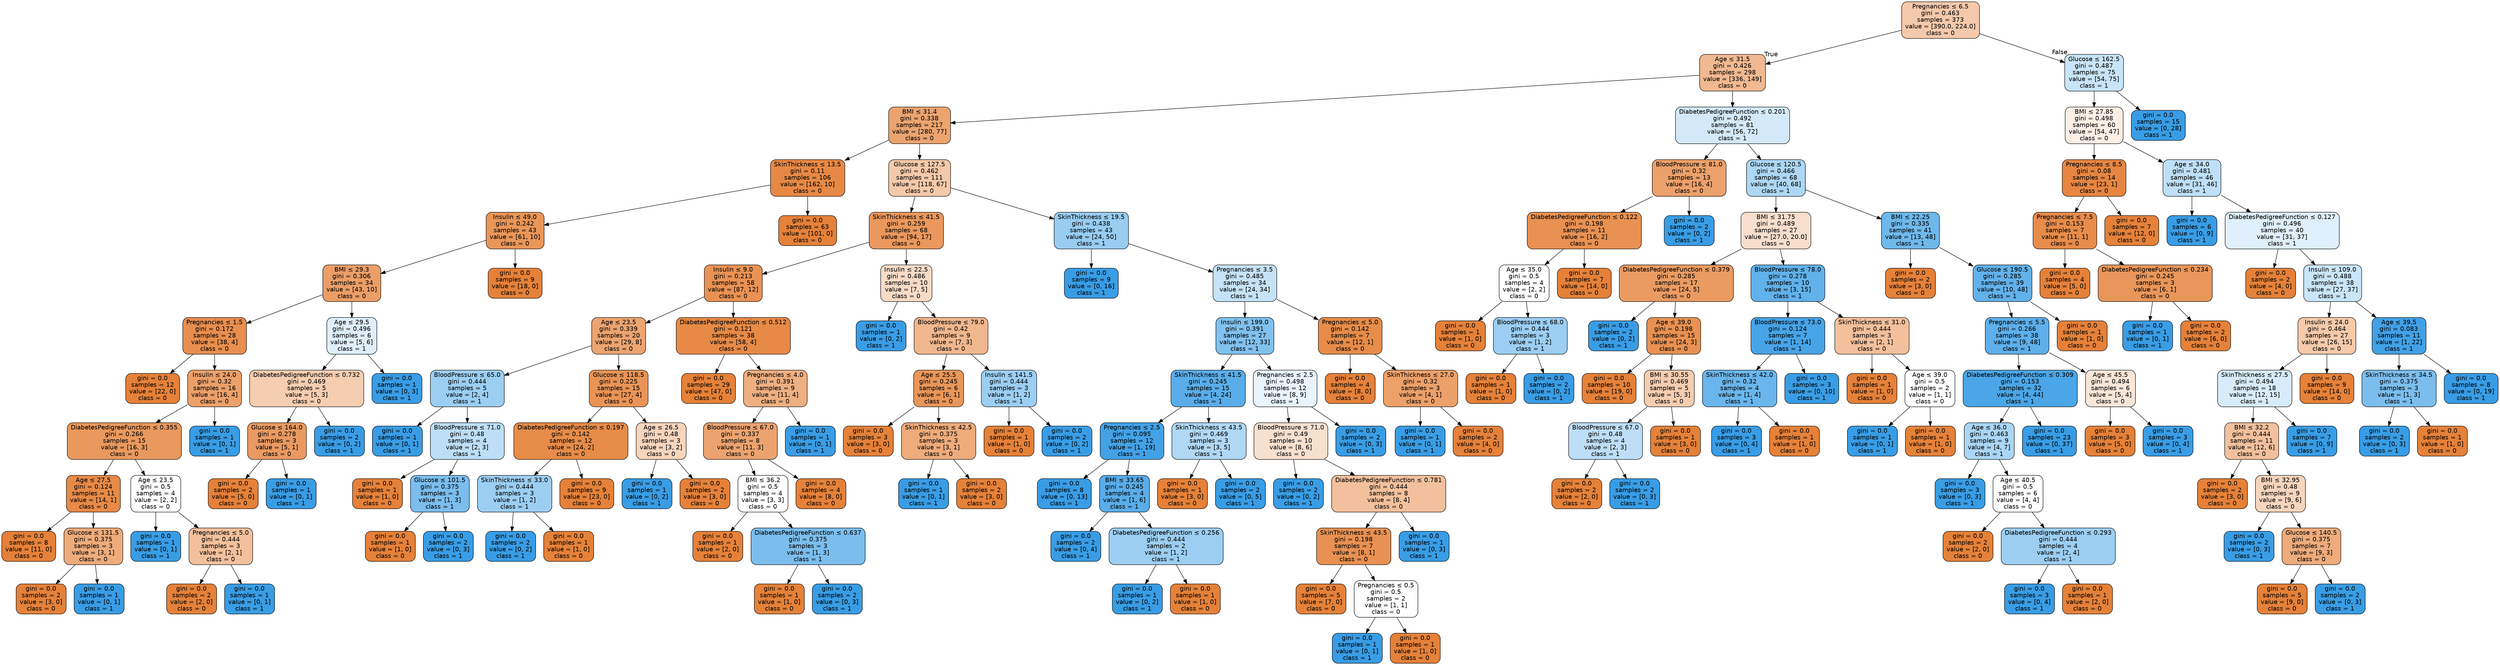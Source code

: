 digraph Tree {
node [shape=box, style="filled, rounded", color="black", fontname="helvetica"] ;
edge [fontname="helvetica"] ;
0 [label=<Pregnancies &le; 6.5<br/>gini = 0.463<br/>samples = 373<br/>value = [390.0, 224.0]<br/>class = 0>, fillcolor="#f4c9ab"] ;
1 [label=<Age &le; 31.5<br/>gini = 0.426<br/>samples = 298<br/>value = [336, 149]<br/>class = 0>, fillcolor="#f1b991"] ;
0 -> 1 [labeldistance=2.5, labelangle=45, headlabel="True"] ;
2 [label=<BMI &le; 31.4<br/>gini = 0.338<br/>samples = 217<br/>value = [280, 77]<br/>class = 0>, fillcolor="#eca46f"] ;
1 -> 2 ;
3 [label=<SkinThickness &le; 13.5<br/>gini = 0.11<br/>samples = 106<br/>value = [162, 10]<br/>class = 0>, fillcolor="#e78945"] ;
2 -> 3 ;
4 [label=<Insulin &le; 49.0<br/>gini = 0.242<br/>samples = 43<br/>value = [61, 10]<br/>class = 0>, fillcolor="#e99659"] ;
3 -> 4 ;
5 [label=<BMI &le; 29.3<br/>gini = 0.306<br/>samples = 34<br/>value = [43, 10]<br/>class = 0>, fillcolor="#eb9e67"] ;
4 -> 5 ;
6 [label=<Pregnancies &le; 1.5<br/>gini = 0.172<br/>samples = 28<br/>value = [38, 4]<br/>class = 0>, fillcolor="#e88e4e"] ;
5 -> 6 ;
7 [label=<gini = 0.0<br/>samples = 12<br/>value = [22, 0]<br/>class = 0>, fillcolor="#e58139"] ;
6 -> 7 ;
8 [label=<Insulin &le; 24.0<br/>gini = 0.32<br/>samples = 16<br/>value = [16, 4]<br/>class = 0>, fillcolor="#eca06a"] ;
6 -> 8 ;
9 [label=<DiabetesPedigreeFunction &le; 0.355<br/>gini = 0.266<br/>samples = 15<br/>value = [16, 3]<br/>class = 0>, fillcolor="#ea995e"] ;
8 -> 9 ;
10 [label=<Age &le; 27.5<br/>gini = 0.124<br/>samples = 11<br/>value = [14, 1]<br/>class = 0>, fillcolor="#e78a47"] ;
9 -> 10 ;
11 [label=<gini = 0.0<br/>samples = 8<br/>value = [11, 0]<br/>class = 0>, fillcolor="#e58139"] ;
10 -> 11 ;
12 [label=<Glucose &le; 131.5<br/>gini = 0.375<br/>samples = 3<br/>value = [3, 1]<br/>class = 0>, fillcolor="#eeab7b"] ;
10 -> 12 ;
13 [label=<gini = 0.0<br/>samples = 2<br/>value = [3, 0]<br/>class = 0>, fillcolor="#e58139"] ;
12 -> 13 ;
14 [label=<gini = 0.0<br/>samples = 1<br/>value = [0, 1]<br/>class = 1>, fillcolor="#399de5"] ;
12 -> 14 ;
15 [label=<Age &le; 23.5<br/>gini = 0.5<br/>samples = 4<br/>value = [2, 2]<br/>class = 0>, fillcolor="#ffffff"] ;
9 -> 15 ;
16 [label=<gini = 0.0<br/>samples = 1<br/>value = [0, 1]<br/>class = 1>, fillcolor="#399de5"] ;
15 -> 16 ;
17 [label=<Pregnancies &le; 5.0<br/>gini = 0.444<br/>samples = 3<br/>value = [2, 1]<br/>class = 0>, fillcolor="#f2c09c"] ;
15 -> 17 ;
18 [label=<gini = 0.0<br/>samples = 2<br/>value = [2, 0]<br/>class = 0>, fillcolor="#e58139"] ;
17 -> 18 ;
19 [label=<gini = 0.0<br/>samples = 1<br/>value = [0, 1]<br/>class = 1>, fillcolor="#399de5"] ;
17 -> 19 ;
20 [label=<gini = 0.0<br/>samples = 1<br/>value = [0, 1]<br/>class = 1>, fillcolor="#399de5"] ;
8 -> 20 ;
21 [label=<Age &le; 29.5<br/>gini = 0.496<br/>samples = 6<br/>value = [5, 6]<br/>class = 1>, fillcolor="#deeffb"] ;
5 -> 21 ;
22 [label=<DiabetesPedigreeFunction &le; 0.732<br/>gini = 0.469<br/>samples = 5<br/>value = [5, 3]<br/>class = 0>, fillcolor="#f5cdb0"] ;
21 -> 22 ;
23 [label=<Glucose &le; 164.0<br/>gini = 0.278<br/>samples = 3<br/>value = [5, 1]<br/>class = 0>, fillcolor="#ea9a61"] ;
22 -> 23 ;
24 [label=<gini = 0.0<br/>samples = 2<br/>value = [5, 0]<br/>class = 0>, fillcolor="#e58139"] ;
23 -> 24 ;
25 [label=<gini = 0.0<br/>samples = 1<br/>value = [0, 1]<br/>class = 1>, fillcolor="#399de5"] ;
23 -> 25 ;
26 [label=<gini = 0.0<br/>samples = 2<br/>value = [0, 2]<br/>class = 1>, fillcolor="#399de5"] ;
22 -> 26 ;
27 [label=<gini = 0.0<br/>samples = 1<br/>value = [0, 3]<br/>class = 1>, fillcolor="#399de5"] ;
21 -> 27 ;
28 [label=<gini = 0.0<br/>samples = 9<br/>value = [18, 0]<br/>class = 0>, fillcolor="#e58139"] ;
4 -> 28 ;
29 [label=<gini = 0.0<br/>samples = 63<br/>value = [101, 0]<br/>class = 0>, fillcolor="#e58139"] ;
3 -> 29 ;
30 [label=<Glucose &le; 127.5<br/>gini = 0.462<br/>samples = 111<br/>value = [118, 67]<br/>class = 0>, fillcolor="#f4c9a9"] ;
2 -> 30 ;
31 [label=<SkinThickness &le; 41.5<br/>gini = 0.259<br/>samples = 68<br/>value = [94, 17]<br/>class = 0>, fillcolor="#ea985d"] ;
30 -> 31 ;
32 [label=<Insulin &le; 9.0<br/>gini = 0.213<br/>samples = 58<br/>value = [87, 12]<br/>class = 0>, fillcolor="#e99254"] ;
31 -> 32 ;
33 [label=<Age &le; 23.5<br/>gini = 0.339<br/>samples = 20<br/>value = [29, 8]<br/>class = 0>, fillcolor="#eca470"] ;
32 -> 33 ;
34 [label=<BloodPressure &le; 65.0<br/>gini = 0.444<br/>samples = 5<br/>value = [2, 4]<br/>class = 1>, fillcolor="#9ccef2"] ;
33 -> 34 ;
35 [label=<gini = 0.0<br/>samples = 1<br/>value = [0, 1]<br/>class = 1>, fillcolor="#399de5"] ;
34 -> 35 ;
36 [label=<BloodPressure &le; 71.0<br/>gini = 0.48<br/>samples = 4<br/>value = [2, 3]<br/>class = 1>, fillcolor="#bddef6"] ;
34 -> 36 ;
37 [label=<gini = 0.0<br/>samples = 1<br/>value = [1, 0]<br/>class = 0>, fillcolor="#e58139"] ;
36 -> 37 ;
38 [label=<Glucose &le; 101.5<br/>gini = 0.375<br/>samples = 3<br/>value = [1, 3]<br/>class = 1>, fillcolor="#7bbeee"] ;
36 -> 38 ;
39 [label=<gini = 0.0<br/>samples = 1<br/>value = [1, 0]<br/>class = 0>, fillcolor="#e58139"] ;
38 -> 39 ;
40 [label=<gini = 0.0<br/>samples = 2<br/>value = [0, 3]<br/>class = 1>, fillcolor="#399de5"] ;
38 -> 40 ;
41 [label=<Glucose &le; 118.5<br/>gini = 0.225<br/>samples = 15<br/>value = [27, 4]<br/>class = 0>, fillcolor="#e99456"] ;
33 -> 41 ;
42 [label=<DiabetesPedigreeFunction &le; 0.197<br/>gini = 0.142<br/>samples = 12<br/>value = [24, 2]<br/>class = 0>, fillcolor="#e78c49"] ;
41 -> 42 ;
43 [label=<SkinThickness &le; 33.0<br/>gini = 0.444<br/>samples = 3<br/>value = [1, 2]<br/>class = 1>, fillcolor="#9ccef2"] ;
42 -> 43 ;
44 [label=<gini = 0.0<br/>samples = 2<br/>value = [0, 2]<br/>class = 1>, fillcolor="#399de5"] ;
43 -> 44 ;
45 [label=<gini = 0.0<br/>samples = 1<br/>value = [1, 0]<br/>class = 0>, fillcolor="#e58139"] ;
43 -> 45 ;
46 [label=<gini = 0.0<br/>samples = 9<br/>value = [23, 0]<br/>class = 0>, fillcolor="#e58139"] ;
42 -> 46 ;
47 [label=<Age &le; 26.5<br/>gini = 0.48<br/>samples = 3<br/>value = [3, 2]<br/>class = 0>, fillcolor="#f6d5bd"] ;
41 -> 47 ;
48 [label=<gini = 0.0<br/>samples = 1<br/>value = [0, 2]<br/>class = 1>, fillcolor="#399de5"] ;
47 -> 48 ;
49 [label=<gini = 0.0<br/>samples = 2<br/>value = [3, 0]<br/>class = 0>, fillcolor="#e58139"] ;
47 -> 49 ;
50 [label=<DiabetesPedigreeFunction &le; 0.512<br/>gini = 0.121<br/>samples = 38<br/>value = [58, 4]<br/>class = 0>, fillcolor="#e78a47"] ;
32 -> 50 ;
51 [label=<gini = 0.0<br/>samples = 29<br/>value = [47, 0]<br/>class = 0>, fillcolor="#e58139"] ;
50 -> 51 ;
52 [label=<Pregnancies &le; 4.0<br/>gini = 0.391<br/>samples = 9<br/>value = [11, 4]<br/>class = 0>, fillcolor="#eeaf81"] ;
50 -> 52 ;
53 [label=<BloodPressure &le; 67.0<br/>gini = 0.337<br/>samples = 8<br/>value = [11, 3]<br/>class = 0>, fillcolor="#eca36f"] ;
52 -> 53 ;
54 [label=<BMI &le; 36.2<br/>gini = 0.5<br/>samples = 4<br/>value = [3, 3]<br/>class = 0>, fillcolor="#ffffff"] ;
53 -> 54 ;
55 [label=<gini = 0.0<br/>samples = 1<br/>value = [2, 0]<br/>class = 0>, fillcolor="#e58139"] ;
54 -> 55 ;
56 [label=<DiabetesPedigreeFunction &le; 0.637<br/>gini = 0.375<br/>samples = 3<br/>value = [1, 3]<br/>class = 1>, fillcolor="#7bbeee"] ;
54 -> 56 ;
57 [label=<gini = 0.0<br/>samples = 1<br/>value = [1, 0]<br/>class = 0>, fillcolor="#e58139"] ;
56 -> 57 ;
58 [label=<gini = 0.0<br/>samples = 2<br/>value = [0, 3]<br/>class = 1>, fillcolor="#399de5"] ;
56 -> 58 ;
59 [label=<gini = 0.0<br/>samples = 4<br/>value = [8, 0]<br/>class = 0>, fillcolor="#e58139"] ;
53 -> 59 ;
60 [label=<gini = 0.0<br/>samples = 1<br/>value = [0, 1]<br/>class = 1>, fillcolor="#399de5"] ;
52 -> 60 ;
61 [label=<Insulin &le; 22.5<br/>gini = 0.486<br/>samples = 10<br/>value = [7, 5]<br/>class = 0>, fillcolor="#f8dbc6"] ;
31 -> 61 ;
62 [label=<gini = 0.0<br/>samples = 1<br/>value = [0, 2]<br/>class = 1>, fillcolor="#399de5"] ;
61 -> 62 ;
63 [label=<BloodPressure &le; 79.0<br/>gini = 0.42<br/>samples = 9<br/>value = [7, 3]<br/>class = 0>, fillcolor="#f0b78e"] ;
61 -> 63 ;
64 [label=<Age &le; 25.5<br/>gini = 0.245<br/>samples = 6<br/>value = [6, 1]<br/>class = 0>, fillcolor="#e9965a"] ;
63 -> 64 ;
65 [label=<gini = 0.0<br/>samples = 3<br/>value = [3, 0]<br/>class = 0>, fillcolor="#e58139"] ;
64 -> 65 ;
66 [label=<SkinThickness &le; 42.5<br/>gini = 0.375<br/>samples = 3<br/>value = [3, 1]<br/>class = 0>, fillcolor="#eeab7b"] ;
64 -> 66 ;
67 [label=<gini = 0.0<br/>samples = 1<br/>value = [0, 1]<br/>class = 1>, fillcolor="#399de5"] ;
66 -> 67 ;
68 [label=<gini = 0.0<br/>samples = 2<br/>value = [3, 0]<br/>class = 0>, fillcolor="#e58139"] ;
66 -> 68 ;
69 [label=<Insulin &le; 141.5<br/>gini = 0.444<br/>samples = 3<br/>value = [1, 2]<br/>class = 1>, fillcolor="#9ccef2"] ;
63 -> 69 ;
70 [label=<gini = 0.0<br/>samples = 1<br/>value = [1, 0]<br/>class = 0>, fillcolor="#e58139"] ;
69 -> 70 ;
71 [label=<gini = 0.0<br/>samples = 2<br/>value = [0, 2]<br/>class = 1>, fillcolor="#399de5"] ;
69 -> 71 ;
72 [label=<SkinThickness &le; 19.5<br/>gini = 0.438<br/>samples = 43<br/>value = [24, 50]<br/>class = 1>, fillcolor="#98ccf1"] ;
30 -> 72 ;
73 [label=<gini = 0.0<br/>samples = 9<br/>value = [0, 16]<br/>class = 1>, fillcolor="#399de5"] ;
72 -> 73 ;
74 [label=<Pregnancies &le; 3.5<br/>gini = 0.485<br/>samples = 34<br/>value = [24, 34]<br/>class = 1>, fillcolor="#c5e2f7"] ;
72 -> 74 ;
75 [label=<Insulin &le; 199.0<br/>gini = 0.391<br/>samples = 27<br/>value = [12, 33]<br/>class = 1>, fillcolor="#81c1ee"] ;
74 -> 75 ;
76 [label=<SkinThickness &le; 41.5<br/>gini = 0.245<br/>samples = 15<br/>value = [4, 24]<br/>class = 1>, fillcolor="#5aade9"] ;
75 -> 76 ;
77 [label=<Pregnancies &le; 2.5<br/>gini = 0.095<br/>samples = 12<br/>value = [1, 19]<br/>class = 1>, fillcolor="#43a2e6"] ;
76 -> 77 ;
78 [label=<gini = 0.0<br/>samples = 8<br/>value = [0, 13]<br/>class = 1>, fillcolor="#399de5"] ;
77 -> 78 ;
79 [label=<BMI &le; 33.65<br/>gini = 0.245<br/>samples = 4<br/>value = [1, 6]<br/>class = 1>, fillcolor="#5aade9"] ;
77 -> 79 ;
80 [label=<gini = 0.0<br/>samples = 2<br/>value = [0, 4]<br/>class = 1>, fillcolor="#399de5"] ;
79 -> 80 ;
81 [label=<DiabetesPedigreeFunction &le; 0.256<br/>gini = 0.444<br/>samples = 2<br/>value = [1, 2]<br/>class = 1>, fillcolor="#9ccef2"] ;
79 -> 81 ;
82 [label=<gini = 0.0<br/>samples = 1<br/>value = [0, 2]<br/>class = 1>, fillcolor="#399de5"] ;
81 -> 82 ;
83 [label=<gini = 0.0<br/>samples = 1<br/>value = [1, 0]<br/>class = 0>, fillcolor="#e58139"] ;
81 -> 83 ;
84 [label=<SkinThickness &le; 43.5<br/>gini = 0.469<br/>samples = 3<br/>value = [3, 5]<br/>class = 1>, fillcolor="#b0d8f5"] ;
76 -> 84 ;
85 [label=<gini = 0.0<br/>samples = 1<br/>value = [3, 0]<br/>class = 0>, fillcolor="#e58139"] ;
84 -> 85 ;
86 [label=<gini = 0.0<br/>samples = 2<br/>value = [0, 5]<br/>class = 1>, fillcolor="#399de5"] ;
84 -> 86 ;
87 [label=<Pregnancies &le; 2.5<br/>gini = 0.498<br/>samples = 12<br/>value = [8, 9]<br/>class = 1>, fillcolor="#e9f4fc"] ;
75 -> 87 ;
88 [label=<BloodPressure &le; 71.0<br/>gini = 0.49<br/>samples = 10<br/>value = [8, 6]<br/>class = 0>, fillcolor="#f8e0ce"] ;
87 -> 88 ;
89 [label=<gini = 0.0<br/>samples = 2<br/>value = [0, 2]<br/>class = 1>, fillcolor="#399de5"] ;
88 -> 89 ;
90 [label=<DiabetesPedigreeFunction &le; 0.781<br/>gini = 0.444<br/>samples = 8<br/>value = [8, 4]<br/>class = 0>, fillcolor="#f2c09c"] ;
88 -> 90 ;
91 [label=<SkinThickness &le; 43.5<br/>gini = 0.198<br/>samples = 7<br/>value = [8, 1]<br/>class = 0>, fillcolor="#e89152"] ;
90 -> 91 ;
92 [label=<gini = 0.0<br/>samples = 5<br/>value = [7, 0]<br/>class = 0>, fillcolor="#e58139"] ;
91 -> 92 ;
93 [label=<Pregnancies &le; 0.5<br/>gini = 0.5<br/>samples = 2<br/>value = [1, 1]<br/>class = 0>, fillcolor="#ffffff"] ;
91 -> 93 ;
94 [label=<gini = 0.0<br/>samples = 1<br/>value = [0, 1]<br/>class = 1>, fillcolor="#399de5"] ;
93 -> 94 ;
95 [label=<gini = 0.0<br/>samples = 1<br/>value = [1, 0]<br/>class = 0>, fillcolor="#e58139"] ;
93 -> 95 ;
96 [label=<gini = 0.0<br/>samples = 1<br/>value = [0, 3]<br/>class = 1>, fillcolor="#399de5"] ;
90 -> 96 ;
97 [label=<gini = 0.0<br/>samples = 2<br/>value = [0, 3]<br/>class = 1>, fillcolor="#399de5"] ;
87 -> 97 ;
98 [label=<Pregnancies &le; 5.0<br/>gini = 0.142<br/>samples = 7<br/>value = [12, 1]<br/>class = 0>, fillcolor="#e78c49"] ;
74 -> 98 ;
99 [label=<gini = 0.0<br/>samples = 4<br/>value = [8, 0]<br/>class = 0>, fillcolor="#e58139"] ;
98 -> 99 ;
100 [label=<SkinThickness &le; 27.0<br/>gini = 0.32<br/>samples = 3<br/>value = [4, 1]<br/>class = 0>, fillcolor="#eca06a"] ;
98 -> 100 ;
101 [label=<gini = 0.0<br/>samples = 1<br/>value = [0, 1]<br/>class = 1>, fillcolor="#399de5"] ;
100 -> 101 ;
102 [label=<gini = 0.0<br/>samples = 2<br/>value = [4, 0]<br/>class = 0>, fillcolor="#e58139"] ;
100 -> 102 ;
103 [label=<DiabetesPedigreeFunction &le; 0.201<br/>gini = 0.492<br/>samples = 81<br/>value = [56, 72]<br/>class = 1>, fillcolor="#d3e9f9"] ;
1 -> 103 ;
104 [label=<BloodPressure &le; 81.0<br/>gini = 0.32<br/>samples = 13<br/>value = [16, 4]<br/>class = 0>, fillcolor="#eca06a"] ;
103 -> 104 ;
105 [label=<DiabetesPedigreeFunction &le; 0.122<br/>gini = 0.198<br/>samples = 11<br/>value = [16, 2]<br/>class = 0>, fillcolor="#e89152"] ;
104 -> 105 ;
106 [label=<Age &le; 35.0<br/>gini = 0.5<br/>samples = 4<br/>value = [2, 2]<br/>class = 0>, fillcolor="#ffffff"] ;
105 -> 106 ;
107 [label=<gini = 0.0<br/>samples = 1<br/>value = [1, 0]<br/>class = 0>, fillcolor="#e58139"] ;
106 -> 107 ;
108 [label=<BloodPressure &le; 68.0<br/>gini = 0.444<br/>samples = 3<br/>value = [1, 2]<br/>class = 1>, fillcolor="#9ccef2"] ;
106 -> 108 ;
109 [label=<gini = 0.0<br/>samples = 1<br/>value = [1, 0]<br/>class = 0>, fillcolor="#e58139"] ;
108 -> 109 ;
110 [label=<gini = 0.0<br/>samples = 2<br/>value = [0, 2]<br/>class = 1>, fillcolor="#399de5"] ;
108 -> 110 ;
111 [label=<gini = 0.0<br/>samples = 7<br/>value = [14, 0]<br/>class = 0>, fillcolor="#e58139"] ;
105 -> 111 ;
112 [label=<gini = 0.0<br/>samples = 2<br/>value = [0, 2]<br/>class = 1>, fillcolor="#399de5"] ;
104 -> 112 ;
113 [label=<Glucose &le; 120.5<br/>gini = 0.466<br/>samples = 68<br/>value = [40, 68]<br/>class = 1>, fillcolor="#add7f4"] ;
103 -> 113 ;
114 [label=<BMI &le; 31.75<br/>gini = 0.489<br/>samples = 27<br/>value = [27.0, 20.0]<br/>class = 0>, fillcolor="#f8decc"] ;
113 -> 114 ;
115 [label=<DiabetesPedigreeFunction &le; 0.379<br/>gini = 0.285<br/>samples = 17<br/>value = [24, 5]<br/>class = 0>, fillcolor="#ea9b62"] ;
114 -> 115 ;
116 [label=<gini = 0.0<br/>samples = 2<br/>value = [0, 2]<br/>class = 1>, fillcolor="#399de5"] ;
115 -> 116 ;
117 [label=<Age &le; 39.0<br/>gini = 0.198<br/>samples = 15<br/>value = [24, 3]<br/>class = 0>, fillcolor="#e89152"] ;
115 -> 117 ;
118 [label=<gini = 0.0<br/>samples = 10<br/>value = [19, 0]<br/>class = 0>, fillcolor="#e58139"] ;
117 -> 118 ;
119 [label=<BMI &le; 30.55<br/>gini = 0.469<br/>samples = 5<br/>value = [5, 3]<br/>class = 0>, fillcolor="#f5cdb0"] ;
117 -> 119 ;
120 [label=<BloodPressure &le; 67.0<br/>gini = 0.48<br/>samples = 4<br/>value = [2, 3]<br/>class = 1>, fillcolor="#bddef6"] ;
119 -> 120 ;
121 [label=<gini = 0.0<br/>samples = 2<br/>value = [2, 0]<br/>class = 0>, fillcolor="#e58139"] ;
120 -> 121 ;
122 [label=<gini = 0.0<br/>samples = 2<br/>value = [0, 3]<br/>class = 1>, fillcolor="#399de5"] ;
120 -> 122 ;
123 [label=<gini = 0.0<br/>samples = 1<br/>value = [3, 0]<br/>class = 0>, fillcolor="#e58139"] ;
119 -> 123 ;
124 [label=<BloodPressure &le; 78.0<br/>gini = 0.278<br/>samples = 10<br/>value = [3, 15]<br/>class = 1>, fillcolor="#61b1ea"] ;
114 -> 124 ;
125 [label=<BloodPressure &le; 73.0<br/>gini = 0.124<br/>samples = 7<br/>value = [1, 14]<br/>class = 1>, fillcolor="#47a4e7"] ;
124 -> 125 ;
126 [label=<SkinThickness &le; 42.0<br/>gini = 0.32<br/>samples = 4<br/>value = [1, 4]<br/>class = 1>, fillcolor="#6ab6ec"] ;
125 -> 126 ;
127 [label=<gini = 0.0<br/>samples = 3<br/>value = [0, 4]<br/>class = 1>, fillcolor="#399de5"] ;
126 -> 127 ;
128 [label=<gini = 0.0<br/>samples = 1<br/>value = [1, 0]<br/>class = 0>, fillcolor="#e58139"] ;
126 -> 128 ;
129 [label=<gini = 0.0<br/>samples = 3<br/>value = [0, 10]<br/>class = 1>, fillcolor="#399de5"] ;
125 -> 129 ;
130 [label=<SkinThickness &le; 31.0<br/>gini = 0.444<br/>samples = 3<br/>value = [2, 1]<br/>class = 0>, fillcolor="#f2c09c"] ;
124 -> 130 ;
131 [label=<gini = 0.0<br/>samples = 1<br/>value = [1, 0]<br/>class = 0>, fillcolor="#e58139"] ;
130 -> 131 ;
132 [label=<Age &le; 39.0<br/>gini = 0.5<br/>samples = 2<br/>value = [1, 1]<br/>class = 0>, fillcolor="#ffffff"] ;
130 -> 132 ;
133 [label=<gini = 0.0<br/>samples = 1<br/>value = [0, 1]<br/>class = 1>, fillcolor="#399de5"] ;
132 -> 133 ;
134 [label=<gini = 0.0<br/>samples = 1<br/>value = [1, 0]<br/>class = 0>, fillcolor="#e58139"] ;
132 -> 134 ;
135 [label=<BMI &le; 22.25<br/>gini = 0.335<br/>samples = 41<br/>value = [13, 48]<br/>class = 1>, fillcolor="#6fb8ec"] ;
113 -> 135 ;
136 [label=<gini = 0.0<br/>samples = 2<br/>value = [3, 0]<br/>class = 0>, fillcolor="#e58139"] ;
135 -> 136 ;
137 [label=<Glucose &le; 190.5<br/>gini = 0.285<br/>samples = 39<br/>value = [10, 48]<br/>class = 1>, fillcolor="#62b1ea"] ;
135 -> 137 ;
138 [label=<Pregnancies &le; 5.5<br/>gini = 0.266<br/>samples = 38<br/>value = [9, 48]<br/>class = 1>, fillcolor="#5eafea"] ;
137 -> 138 ;
139 [label=<DiabetesPedigreeFunction &le; 0.309<br/>gini = 0.153<br/>samples = 32<br/>value = [4, 44]<br/>class = 1>, fillcolor="#4ba6e7"] ;
138 -> 139 ;
140 [label=<Age &le; 36.0<br/>gini = 0.463<br/>samples = 9<br/>value = [4, 7]<br/>class = 1>, fillcolor="#aad5f4"] ;
139 -> 140 ;
141 [label=<gini = 0.0<br/>samples = 3<br/>value = [0, 3]<br/>class = 1>, fillcolor="#399de5"] ;
140 -> 141 ;
142 [label=<Age &le; 40.5<br/>gini = 0.5<br/>samples = 6<br/>value = [4, 4]<br/>class = 0>, fillcolor="#ffffff"] ;
140 -> 142 ;
143 [label=<gini = 0.0<br/>samples = 2<br/>value = [2, 0]<br/>class = 0>, fillcolor="#e58139"] ;
142 -> 143 ;
144 [label=<DiabetesPedigreeFunction &le; 0.293<br/>gini = 0.444<br/>samples = 4<br/>value = [2, 4]<br/>class = 1>, fillcolor="#9ccef2"] ;
142 -> 144 ;
145 [label=<gini = 0.0<br/>samples = 3<br/>value = [0, 4]<br/>class = 1>, fillcolor="#399de5"] ;
144 -> 145 ;
146 [label=<gini = 0.0<br/>samples = 1<br/>value = [2, 0]<br/>class = 0>, fillcolor="#e58139"] ;
144 -> 146 ;
147 [label=<gini = 0.0<br/>samples = 23<br/>value = [0, 37]<br/>class = 1>, fillcolor="#399de5"] ;
139 -> 147 ;
148 [label=<Age &le; 45.5<br/>gini = 0.494<br/>samples = 6<br/>value = [5, 4]<br/>class = 0>, fillcolor="#fae6d7"] ;
138 -> 148 ;
149 [label=<gini = 0.0<br/>samples = 3<br/>value = [5, 0]<br/>class = 0>, fillcolor="#e58139"] ;
148 -> 149 ;
150 [label=<gini = 0.0<br/>samples = 3<br/>value = [0, 4]<br/>class = 1>, fillcolor="#399de5"] ;
148 -> 150 ;
151 [label=<gini = 0.0<br/>samples = 1<br/>value = [1, 0]<br/>class = 0>, fillcolor="#e58139"] ;
137 -> 151 ;
152 [label=<Glucose &le; 162.5<br/>gini = 0.487<br/>samples = 75<br/>value = [54, 75]<br/>class = 1>, fillcolor="#c8e4f8"] ;
0 -> 152 [labeldistance=2.5, labelangle=-45, headlabel="False"] ;
153 [label=<BMI &le; 27.85<br/>gini = 0.498<br/>samples = 60<br/>value = [54, 47]<br/>class = 0>, fillcolor="#fcefe5"] ;
152 -> 153 ;
154 [label=<Pregnancies &le; 8.5<br/>gini = 0.08<br/>samples = 14<br/>value = [23, 1]<br/>class = 0>, fillcolor="#e68642"] ;
153 -> 154 ;
155 [label=<Pregnancies &le; 7.5<br/>gini = 0.153<br/>samples = 7<br/>value = [11, 1]<br/>class = 0>, fillcolor="#e78c4b"] ;
154 -> 155 ;
156 [label=<gini = 0.0<br/>samples = 4<br/>value = [5, 0]<br/>class = 0>, fillcolor="#e58139"] ;
155 -> 156 ;
157 [label=<DiabetesPedigreeFunction &le; 0.234<br/>gini = 0.245<br/>samples = 3<br/>value = [6, 1]<br/>class = 0>, fillcolor="#e9965a"] ;
155 -> 157 ;
158 [label=<gini = 0.0<br/>samples = 1<br/>value = [0, 1]<br/>class = 1>, fillcolor="#399de5"] ;
157 -> 158 ;
159 [label=<gini = 0.0<br/>samples = 2<br/>value = [6, 0]<br/>class = 0>, fillcolor="#e58139"] ;
157 -> 159 ;
160 [label=<gini = 0.0<br/>samples = 7<br/>value = [12, 0]<br/>class = 0>, fillcolor="#e58139"] ;
154 -> 160 ;
161 [label=<Age &le; 34.0<br/>gini = 0.481<br/>samples = 46<br/>value = [31, 46]<br/>class = 1>, fillcolor="#bedff7"] ;
153 -> 161 ;
162 [label=<gini = 0.0<br/>samples = 6<br/>value = [0, 9]<br/>class = 1>, fillcolor="#399de5"] ;
161 -> 162 ;
163 [label=<DiabetesPedigreeFunction &le; 0.127<br/>gini = 0.496<br/>samples = 40<br/>value = [31, 37]<br/>class = 1>, fillcolor="#dfeffb"] ;
161 -> 163 ;
164 [label=<gini = 0.0<br/>samples = 2<br/>value = [4, 0]<br/>class = 0>, fillcolor="#e58139"] ;
163 -> 164 ;
165 [label=<Insulin &le; 109.0<br/>gini = 0.488<br/>samples = 38<br/>value = [27, 37]<br/>class = 1>, fillcolor="#c9e5f8"] ;
163 -> 165 ;
166 [label=<Insulin &le; 24.0<br/>gini = 0.464<br/>samples = 27<br/>value = [26, 15]<br/>class = 0>, fillcolor="#f4caab"] ;
165 -> 166 ;
167 [label=<SkinThickness &le; 27.5<br/>gini = 0.494<br/>samples = 18<br/>value = [12, 15]<br/>class = 1>, fillcolor="#d7ebfa"] ;
166 -> 167 ;
168 [label=<BMI &le; 32.2<br/>gini = 0.444<br/>samples = 11<br/>value = [12, 6]<br/>class = 0>, fillcolor="#f2c09c"] ;
167 -> 168 ;
169 [label=<gini = 0.0<br/>samples = 2<br/>value = [3, 0]<br/>class = 0>, fillcolor="#e58139"] ;
168 -> 169 ;
170 [label=<BMI &le; 32.95<br/>gini = 0.48<br/>samples = 9<br/>value = [9, 6]<br/>class = 0>, fillcolor="#f6d5bd"] ;
168 -> 170 ;
171 [label=<gini = 0.0<br/>samples = 2<br/>value = [0, 3]<br/>class = 1>, fillcolor="#399de5"] ;
170 -> 171 ;
172 [label=<Glucose &le; 140.5<br/>gini = 0.375<br/>samples = 7<br/>value = [9, 3]<br/>class = 0>, fillcolor="#eeab7b"] ;
170 -> 172 ;
173 [label=<gini = 0.0<br/>samples = 5<br/>value = [9, 0]<br/>class = 0>, fillcolor="#e58139"] ;
172 -> 173 ;
174 [label=<gini = 0.0<br/>samples = 2<br/>value = [0, 3]<br/>class = 1>, fillcolor="#399de5"] ;
172 -> 174 ;
175 [label=<gini = 0.0<br/>samples = 7<br/>value = [0, 9]<br/>class = 1>, fillcolor="#399de5"] ;
167 -> 175 ;
176 [label=<gini = 0.0<br/>samples = 9<br/>value = [14, 0]<br/>class = 0>, fillcolor="#e58139"] ;
166 -> 176 ;
177 [label=<Age &le; 39.5<br/>gini = 0.083<br/>samples = 11<br/>value = [1, 22]<br/>class = 1>, fillcolor="#42a1e6"] ;
165 -> 177 ;
178 [label=<SkinThickness &le; 34.5<br/>gini = 0.375<br/>samples = 3<br/>value = [1, 3]<br/>class = 1>, fillcolor="#7bbeee"] ;
177 -> 178 ;
179 [label=<gini = 0.0<br/>samples = 2<br/>value = [0, 3]<br/>class = 1>, fillcolor="#399de5"] ;
178 -> 179 ;
180 [label=<gini = 0.0<br/>samples = 1<br/>value = [1, 0]<br/>class = 0>, fillcolor="#e58139"] ;
178 -> 180 ;
181 [label=<gini = 0.0<br/>samples = 8<br/>value = [0, 19]<br/>class = 1>, fillcolor="#399de5"] ;
177 -> 181 ;
182 [label=<gini = 0.0<br/>samples = 15<br/>value = [0, 28]<br/>class = 1>, fillcolor="#399de5"] ;
152 -> 182 ;
}
